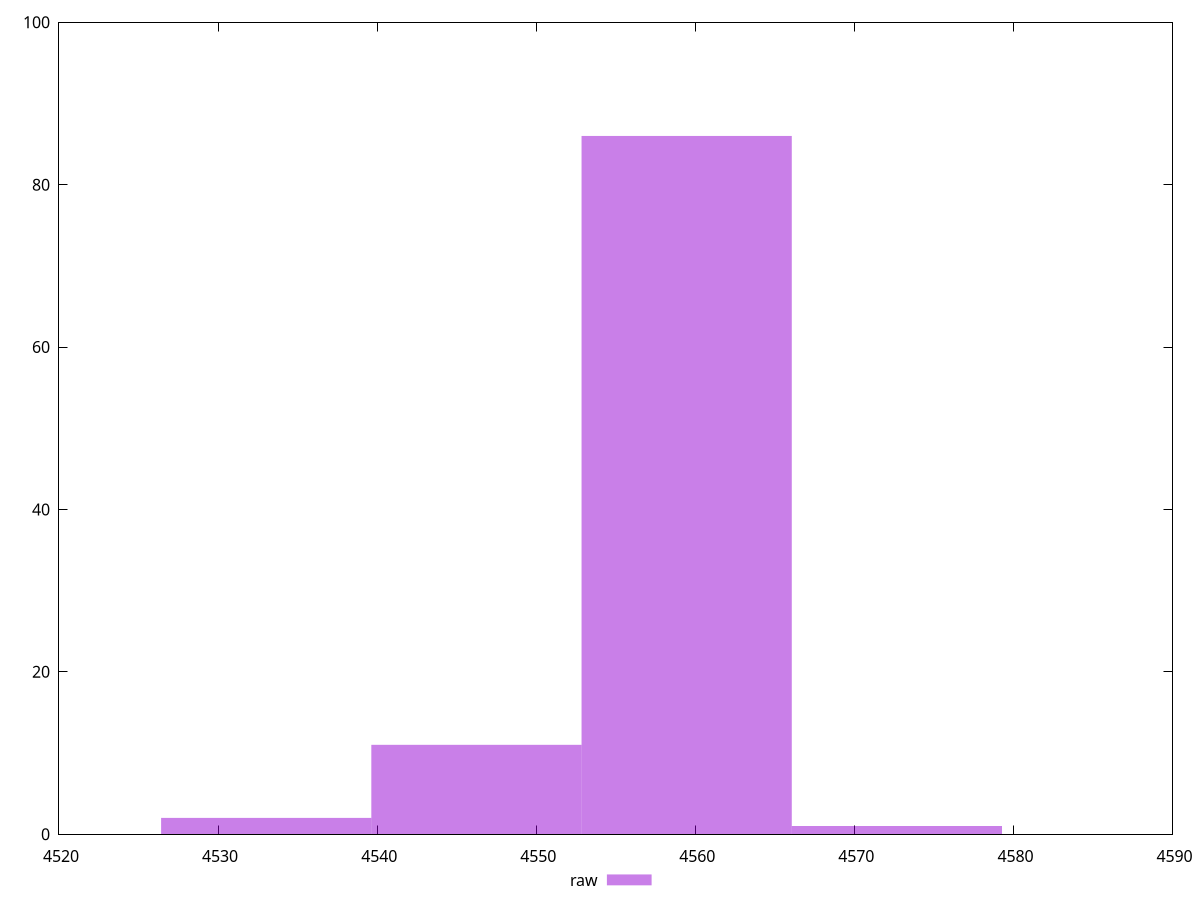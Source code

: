 reset
set terminal svg size 640, 490 enhanced background rgb 'white'
set output "reprap/unused-javascript/samples/pages+cached+nointeractive/raw/histogram.svg"

$raw <<EOF
4559.458172537796 86
4546.242351747831 11
4533.026530957867 2
4572.67399332776 1
EOF

set key outside below
set boxwidth 13.215820789964626
set yrange [0:100]
set style fill transparent solid 0.5 noborder

plot \
  $raw title "raw" with boxes, \


reset